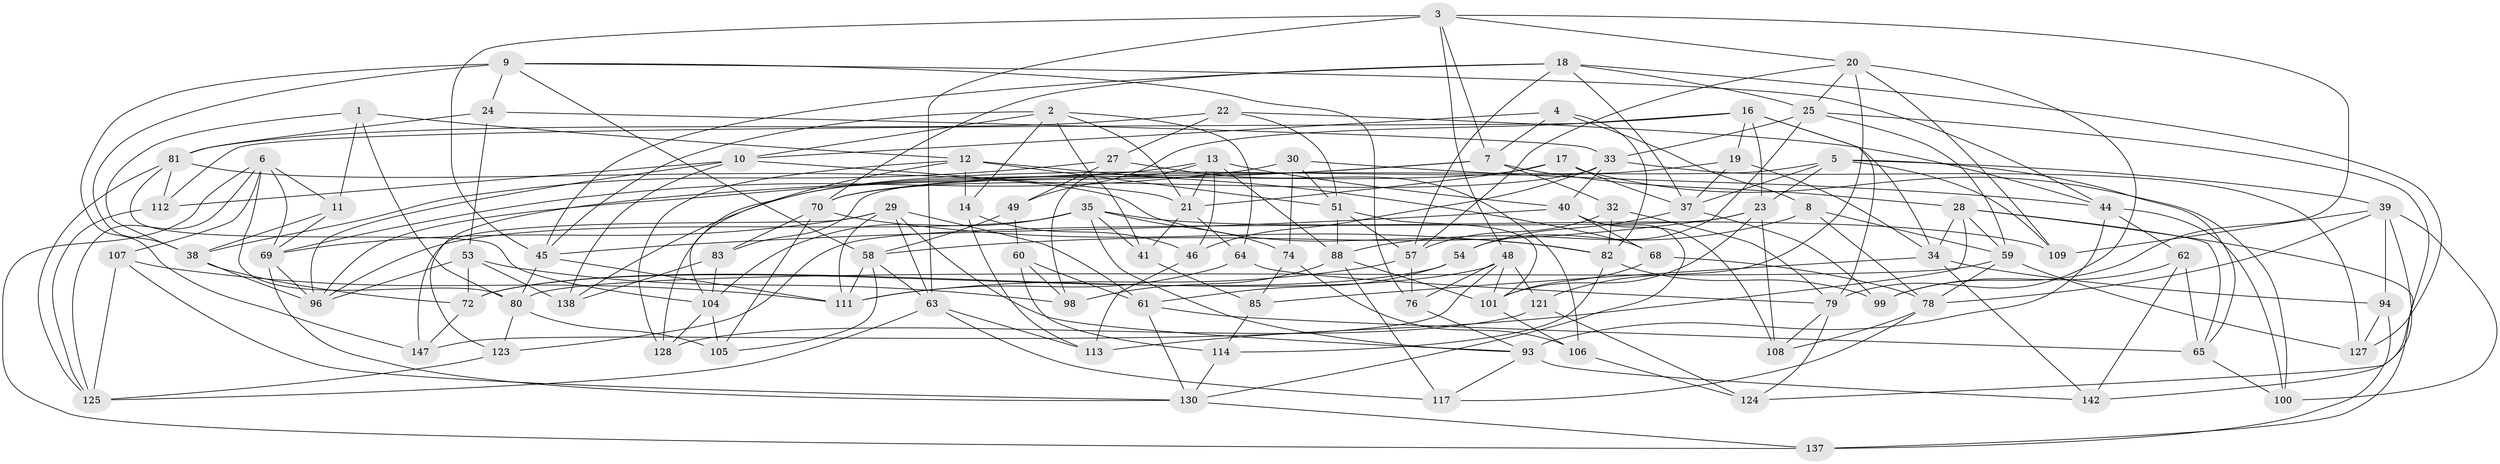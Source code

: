 // Generated by graph-tools (version 1.1) at 2025/24/03/03/25 07:24:27]
// undirected, 97 vertices, 243 edges
graph export_dot {
graph [start="1"]
  node [color=gray90,style=filled];
  1;
  2 [super="+56"];
  3 [super="+42"];
  4;
  5 [super="+145"];
  6 [super="+136"];
  7 [super="+116"];
  8;
  9 [super="+43"];
  10 [super="+31"];
  11;
  12 [super="+15"];
  13 [super="+103"];
  14;
  16 [super="+36"];
  17;
  18 [super="+50"];
  19;
  20 [super="+55"];
  21 [super="+126"];
  22;
  23 [super="+110"];
  24;
  25 [super="+26"];
  27;
  28 [super="+118"];
  29 [super="+67"];
  30;
  32;
  33 [super="+87"];
  34 [super="+119"];
  35 [super="+77"];
  37 [super="+92"];
  38 [super="+52"];
  39 [super="+115"];
  40 [super="+47"];
  41;
  44 [super="+102"];
  45 [super="+140"];
  46;
  48 [super="+89"];
  49;
  51 [super="+91"];
  53 [super="+71"];
  54;
  57 [super="+132"];
  58 [super="+66"];
  59 [super="+143"];
  60;
  61 [super="+73"];
  62;
  63 [super="+131"];
  64;
  65 [super="+75"];
  68;
  69 [super="+86"];
  70 [super="+122"];
  72 [super="+97"];
  74;
  76;
  78 [super="+144"];
  79 [super="+84"];
  80 [super="+146"];
  81 [super="+95"];
  82 [super="+90"];
  83;
  85;
  88 [super="+148"];
  93 [super="+129"];
  94;
  96 [super="+134"];
  98;
  99;
  100;
  101 [super="+141"];
  104 [super="+120"];
  105;
  106;
  107;
  108;
  109;
  111 [super="+133"];
  112;
  113;
  114;
  117;
  121;
  123;
  124;
  125 [super="+139"];
  127;
  128;
  130 [super="+135"];
  137;
  138;
  142;
  147;
  1 -- 38;
  1 -- 11;
  1 -- 12;
  1 -- 80;
  2 -- 64;
  2 -- 41;
  2 -- 45;
  2 -- 10;
  2 -- 21;
  2 -- 14;
  3 -- 99;
  3 -- 45;
  3 -- 7;
  3 -- 48;
  3 -- 20;
  3 -- 63;
  4 -- 10;
  4 -- 8;
  4 -- 7;
  4 -- 82;
  5 -- 83;
  5 -- 37;
  5 -- 109;
  5 -- 23;
  5 -- 39;
  5 -- 65;
  6 -- 107;
  6 -- 80;
  6 -- 137;
  6 -- 11;
  6 -- 69;
  6 -- 125;
  7 -- 32;
  7 -- 70;
  7 -- 96;
  7 -- 28;
  8 -- 59;
  8 -- 88;
  8 -- 78;
  9 -- 76;
  9 -- 24;
  9 -- 147;
  9 -- 44;
  9 -- 38;
  9 -- 58;
  10 -- 138;
  10 -- 96;
  10 -- 112;
  10 -- 21;
  11 -- 69;
  11 -- 38;
  12 -- 128;
  12 -- 51;
  12 -- 14;
  12 -- 68;
  12 -- 104;
  13 -- 40;
  13 -- 46;
  13 -- 88;
  13 -- 98;
  13 -- 123;
  13 -- 21;
  14 -- 46;
  14 -- 113;
  16 -- 112;
  16 -- 49;
  16 -- 34;
  16 -- 19;
  16 -- 23;
  16 -- 79;
  17 -- 128;
  17 -- 100;
  17 -- 37;
  17 -- 21;
  18 -- 37;
  18 -- 45;
  18 -- 25;
  18 -- 57;
  18 -- 70;
  18 -- 127;
  19 -- 138;
  19 -- 37;
  19 -- 34;
  20 -- 109;
  20 -- 121;
  20 -- 25;
  20 -- 57;
  20 -- 79;
  21 -- 41;
  21 -- 64;
  22 -- 81;
  22 -- 27;
  22 -- 51;
  22 -- 44;
  23 -- 123;
  23 -- 101;
  23 -- 58;
  23 -- 108;
  24 -- 33;
  24 -- 81;
  24 -- 53;
  25 -- 54;
  25 -- 124;
  25 -- 59;
  25 -- 33;
  27 -- 106;
  27 -- 38;
  27 -- 49;
  28 -- 137;
  28 -- 65;
  28 -- 59;
  28 -- 113;
  28 -- 34;
  29 -- 69;
  29 -- 111;
  29 -- 63;
  29 -- 93;
  29 -- 61;
  29 -- 147;
  30 -- 74;
  30 -- 69;
  30 -- 51;
  30 -- 44;
  32 -- 57;
  32 -- 82;
  32 -- 79;
  33 -- 70;
  33 -- 40;
  33 -- 46;
  33 -- 127;
  34 -- 94;
  34 -- 142;
  34 -- 85;
  35 -- 104;
  35 -- 74;
  35 -- 96;
  35 -- 41;
  35 -- 109;
  35 -- 93;
  37 -- 54;
  37 -- 99;
  38 -- 96;
  38 -- 72;
  39 -- 94;
  39 -- 78;
  39 -- 100;
  39 -- 109;
  39 -- 142;
  40 -- 108;
  40 -- 130;
  40 -- 68;
  40 -- 45;
  41 -- 85;
  44 -- 62;
  44 -- 100;
  44 -- 93;
  45 -- 111;
  45 -- 80;
  46 -- 113;
  48 -- 101;
  48 -- 72;
  48 -- 121;
  48 -- 147;
  48 -- 76;
  49 -- 58;
  49 -- 60;
  51 -- 101;
  51 -- 88;
  51 -- 57;
  53 -- 98;
  53 -- 96;
  53 -- 72 [weight=2];
  53 -- 138;
  54 -- 72;
  54 -- 61;
  57 -- 111;
  57 -- 76;
  58 -- 63;
  58 -- 111;
  58 -- 105;
  59 -- 127;
  59 -- 78;
  59 -- 80;
  60 -- 114;
  60 -- 61;
  60 -- 98;
  61 -- 130;
  61 -- 65 [weight=2];
  62 -- 99;
  62 -- 65;
  62 -- 142;
  63 -- 117;
  63 -- 113;
  63 -- 125;
  64 -- 111;
  64 -- 79;
  65 -- 100;
  68 -- 78;
  68 -- 101;
  69 -- 96;
  69 -- 130;
  70 -- 82;
  70 -- 83;
  70 -- 105;
  72 -- 147;
  74 -- 106;
  74 -- 85;
  76 -- 93;
  78 -- 108;
  78 -- 117;
  79 -- 108;
  79 -- 124;
  80 -- 123;
  80 -- 105;
  81 -- 82;
  81 -- 112;
  81 -- 125;
  81 -- 104;
  82 -- 99;
  82 -- 114;
  83 -- 138;
  83 -- 104;
  85 -- 114;
  88 -- 98;
  88 -- 101;
  88 -- 117;
  93 -- 117;
  93 -- 142;
  94 -- 127;
  94 -- 137;
  101 -- 106;
  104 -- 128;
  104 -- 105;
  106 -- 124;
  107 -- 125;
  107 -- 111;
  107 -- 130;
  112 -- 125;
  114 -- 130;
  121 -- 128;
  121 -- 124;
  123 -- 125;
  130 -- 137;
}
